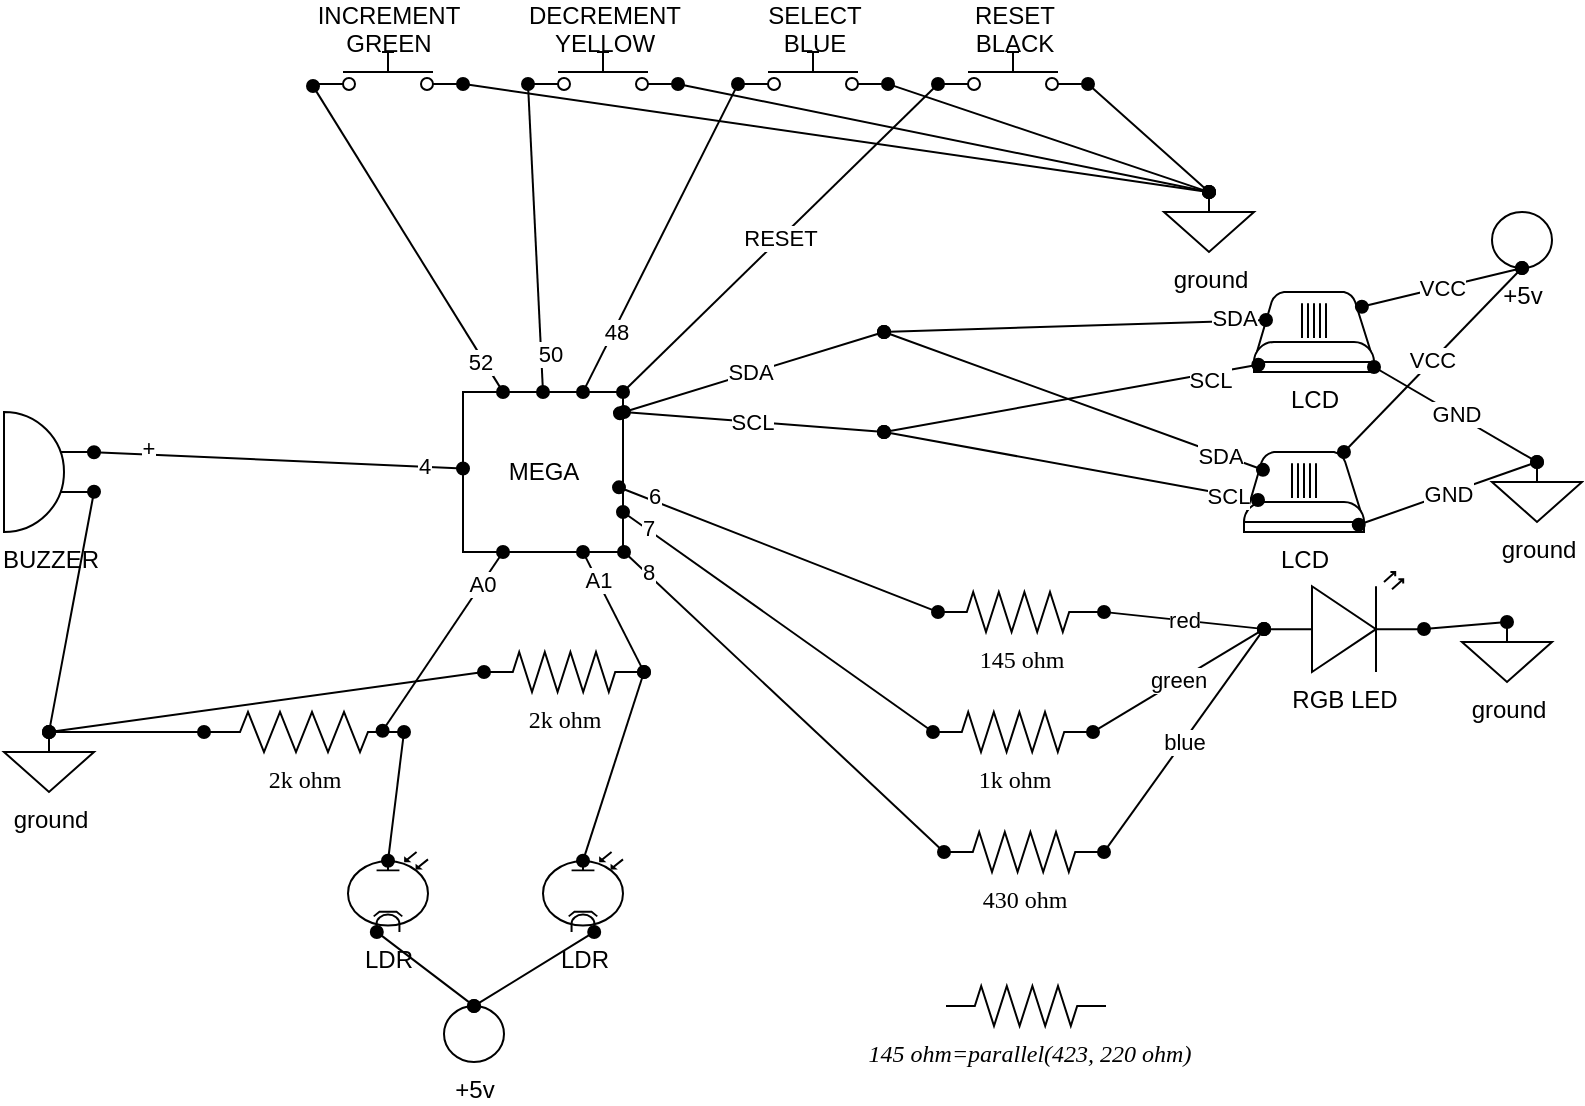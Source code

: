 <mxfile version="26.0.6">
  <diagram name="Page-1" id="7e0a89b8-554c-2b80-1dc8-d5c74ca68de4">
    <mxGraphModel dx="925" dy="535" grid="1" gridSize="10" guides="1" tooltips="1" connect="1" arrows="1" fold="1" page="1" pageScale="1" pageWidth="1100" pageHeight="850" background="none" math="0" shadow="0">
      <root>
        <mxCell id="0" />
        <mxCell id="1" parent="0" />
        <mxCell id="hghtYMn4fOt6xb_53WXP-1" value="MEGA" style="whiteSpace=wrap;html=1;aspect=fixed;" vertex="1" parent="1">
          <mxGeometry x="269.5" y="210" width="80" height="80" as="geometry" />
        </mxCell>
        <mxCell id="hghtYMn4fOt6xb_53WXP-10" value="" style="rounded=0;orthogonalLoop=1;jettySize=auto;html=1;startArrow=oval;startFill=1;endArrow=oval;endFill=1;exitX=0;exitY=0.8;exitDx=0;exitDy=0;entryX=0.25;entryY=0;entryDx=0;entryDy=0;" edge="1" parent="1" target="hghtYMn4fOt6xb_53WXP-1">
          <mxGeometry x="0.05" y="-5" relative="1" as="geometry">
            <mxPoint x="194.5" y="57" as="sourcePoint" />
            <mxPoint x="290" y="190" as="targetPoint" />
            <mxPoint as="offset" />
          </mxGeometry>
        </mxCell>
        <mxCell id="hghtYMn4fOt6xb_53WXP-89" value="52" style="edgeLabel;html=1;align=center;verticalAlign=middle;resizable=0;points=[];" vertex="1" connectable="0" parent="hghtYMn4fOt6xb_53WXP-10">
          <mxGeometry x="0.785" y="-2" relative="1" as="geometry">
            <mxPoint as="offset" />
          </mxGeometry>
        </mxCell>
        <mxCell id="hghtYMn4fOt6xb_53WXP-3" value="INCREMENT&lt;div&gt;GREEN&lt;br&gt;&lt;div&gt;&lt;br&gt;&lt;/div&gt;&lt;div&gt;&lt;br&gt;&lt;/div&gt;&lt;div&gt;&lt;br&gt;&lt;/div&gt;&lt;/div&gt;" style="html=1;shape=mxgraph.electrical.electro-mechanical.pushbutton;aspect=fixed;elSwitchState=off;" vertex="1" parent="1">
          <mxGeometry x="194.5" y="40" width="75" height="20" as="geometry" />
        </mxCell>
        <mxCell id="hghtYMn4fOt6xb_53WXP-4" value="DECREMENT&lt;div&gt;YELLOW&lt;br&gt;&lt;div&gt;&lt;br&gt;&lt;/div&gt;&lt;div&gt;&lt;br&gt;&lt;/div&gt;&lt;div&gt;&lt;br&gt;&lt;/div&gt;&lt;/div&gt;" style="html=1;shape=mxgraph.electrical.electro-mechanical.pushbutton;aspect=fixed;elSwitchState=off;" vertex="1" parent="1">
          <mxGeometry x="302" y="40" width="75" height="20" as="geometry" />
        </mxCell>
        <mxCell id="hghtYMn4fOt6xb_53WXP-5" value="SELECT&lt;div&gt;BLUE&lt;/div&gt;&lt;div&gt;&lt;br&gt;&lt;/div&gt;&lt;div&gt;&lt;br&gt;&lt;/div&gt;&lt;div&gt;&lt;br&gt;&lt;/div&gt;" style="html=1;shape=mxgraph.electrical.electro-mechanical.pushbutton;aspect=fixed;elSwitchState=off;" vertex="1" parent="1">
          <mxGeometry x="407" y="40" width="75" height="20" as="geometry" />
        </mxCell>
        <mxCell id="hghtYMn4fOt6xb_53WXP-6" value="RESET&lt;div&gt;BLACK&lt;/div&gt;&lt;div&gt;&lt;br&gt;&lt;/div&gt;&lt;div&gt;&lt;br&gt;&lt;/div&gt;&lt;div&gt;&lt;br&gt;&lt;/div&gt;" style="html=1;shape=mxgraph.electrical.electro-mechanical.pushbutton;aspect=fixed;elSwitchState=off;" vertex="1" parent="1">
          <mxGeometry x="507" y="40" width="75" height="20" as="geometry" />
        </mxCell>
        <mxCell id="hghtYMn4fOt6xb_53WXP-7" value="LCD" style="verticalLabelPosition=bottom;html=1;verticalAlign=top;align=center;shape=mxgraph.floorplan.crt_tv;" vertex="1" parent="1">
          <mxGeometry x="660" y="240" width="60" height="40" as="geometry" />
        </mxCell>
        <mxCell id="hghtYMn4fOt6xb_53WXP-8" value="LCD" style="verticalLabelPosition=bottom;html=1;verticalAlign=top;align=center;shape=mxgraph.floorplan.crt_tv;" vertex="1" parent="1">
          <mxGeometry x="665" y="160" width="60" height="40" as="geometry" />
        </mxCell>
        <mxCell id="hghtYMn4fOt6xb_53WXP-9" style="rounded=0;orthogonalLoop=1;jettySize=auto;html=1;exitX=1;exitY=0.8;exitDx=0;exitDy=0;entryX=0.5;entryY=0;entryDx=0;entryDy=0;entryPerimeter=0;startArrow=oval;startFill=1;endArrow=oval;endFill=1;" edge="1" parent="1" source="hghtYMn4fOt6xb_53WXP-3" target="hghtYMn4fOt6xb_53WXP-12">
          <mxGeometry relative="1" as="geometry" />
        </mxCell>
        <mxCell id="hghtYMn4fOt6xb_53WXP-12" value="ground" style="pointerEvents=1;verticalLabelPosition=bottom;shadow=0;dashed=0;align=center;html=1;verticalAlign=top;shape=mxgraph.electrical.signal_sources.signal_ground;" vertex="1" parent="1">
          <mxGeometry x="620" y="110" width="45" height="30" as="geometry" />
        </mxCell>
        <mxCell id="hghtYMn4fOt6xb_53WXP-13" style="rounded=0;orthogonalLoop=1;jettySize=auto;html=1;exitX=1;exitY=0.8;exitDx=0;exitDy=0;entryX=0.5;entryY=0;entryDx=0;entryDy=0;entryPerimeter=0;startArrow=oval;startFill=1;endArrow=oval;endFill=1;" edge="1" parent="1" source="hghtYMn4fOt6xb_53WXP-4" target="hghtYMn4fOt6xb_53WXP-12">
          <mxGeometry relative="1" as="geometry" />
        </mxCell>
        <mxCell id="hghtYMn4fOt6xb_53WXP-14" style="rounded=0;orthogonalLoop=1;jettySize=auto;html=1;entryX=0.5;entryY=0;entryDx=0;entryDy=0;entryPerimeter=0;exitX=1;exitY=0.8;exitDx=0;exitDy=0;startArrow=oval;startFill=1;endArrow=oval;endFill=1;" edge="1" parent="1" source="hghtYMn4fOt6xb_53WXP-5" target="hghtYMn4fOt6xb_53WXP-12">
          <mxGeometry relative="1" as="geometry">
            <mxPoint x="430" y="70" as="sourcePoint" />
          </mxGeometry>
        </mxCell>
        <mxCell id="hghtYMn4fOt6xb_53WXP-15" style="rounded=0;orthogonalLoop=1;jettySize=auto;html=1;entryX=0.5;entryY=0;entryDx=0;entryDy=0;entryPerimeter=0;exitX=1;exitY=0.8;exitDx=0;exitDy=0;endArrow=oval;endFill=1;startArrow=oval;startFill=1;" edge="1" parent="1" source="hghtYMn4fOt6xb_53WXP-6" target="hghtYMn4fOt6xb_53WXP-12">
          <mxGeometry relative="1" as="geometry">
            <mxPoint x="523" y="60" as="sourcePoint" />
          </mxGeometry>
        </mxCell>
        <mxCell id="hghtYMn4fOt6xb_53WXP-16" value="" style="rounded=0;orthogonalLoop=1;jettySize=auto;html=1;startArrow=oval;startFill=1;endArrow=oval;endFill=1;exitX=0;exitY=0.8;exitDx=0;exitDy=0;entryX=0.5;entryY=0;entryDx=0;entryDy=0;" edge="1" parent="1" source="hghtYMn4fOt6xb_53WXP-4" target="hghtYMn4fOt6xb_53WXP-1">
          <mxGeometry relative="1" as="geometry">
            <mxPoint x="205" y="66" as="sourcePoint" />
            <mxPoint x="140" y="200" as="targetPoint" />
          </mxGeometry>
        </mxCell>
        <mxCell id="hghtYMn4fOt6xb_53WXP-90" value="50" style="edgeLabel;html=1;align=center;verticalAlign=middle;resizable=0;points=[];" vertex="1" connectable="0" parent="hghtYMn4fOt6xb_53WXP-16">
          <mxGeometry x="0.751" y="4" relative="1" as="geometry">
            <mxPoint as="offset" />
          </mxGeometry>
        </mxCell>
        <mxCell id="hghtYMn4fOt6xb_53WXP-17" value="" style="rounded=0;orthogonalLoop=1;jettySize=auto;html=1;startArrow=oval;startFill=1;endArrow=oval;endFill=1;exitX=0;exitY=0.8;exitDx=0;exitDy=0;entryX=0.75;entryY=0;entryDx=0;entryDy=0;" edge="1" parent="1" source="hghtYMn4fOt6xb_53WXP-5" target="hghtYMn4fOt6xb_53WXP-1">
          <mxGeometry relative="1" as="geometry">
            <mxPoint x="312" y="66" as="sourcePoint" />
            <mxPoint x="160" y="210" as="targetPoint" />
            <Array as="points" />
          </mxGeometry>
        </mxCell>
        <mxCell id="hghtYMn4fOt6xb_53WXP-91" value="48" style="edgeLabel;html=1;align=center;verticalAlign=middle;resizable=0;points=[];" vertex="1" connectable="0" parent="hghtYMn4fOt6xb_53WXP-17">
          <mxGeometry x="0.6" y="1" relative="1" as="geometry">
            <mxPoint as="offset" />
          </mxGeometry>
        </mxCell>
        <mxCell id="hghtYMn4fOt6xb_53WXP-18" value="RESET" style="rounded=0;orthogonalLoop=1;jettySize=auto;html=1;startArrow=oval;startFill=1;endArrow=oval;endFill=1;exitX=0;exitY=0.8;exitDx=0;exitDy=0;entryX=1;entryY=0;entryDx=0;entryDy=0;" edge="1" parent="1" source="hghtYMn4fOt6xb_53WXP-6" target="hghtYMn4fOt6xb_53WXP-1">
          <mxGeometry relative="1" as="geometry">
            <mxPoint x="417" y="66" as="sourcePoint" />
            <mxPoint x="160" y="220" as="targetPoint" />
          </mxGeometry>
        </mxCell>
        <mxCell id="hghtYMn4fOt6xb_53WXP-25" value="BUZZER" style="pointerEvents=1;verticalLabelPosition=bottom;shadow=0;dashed=0;align=center;html=1;verticalAlign=top;shape=mxgraph.electrical.electro-mechanical.buzzer;" vertex="1" parent="1">
          <mxGeometry x="40" y="220" width="45" height="60" as="geometry" />
        </mxCell>
        <mxCell id="hghtYMn4fOt6xb_53WXP-26" value="ground" style="pointerEvents=1;verticalLabelPosition=bottom;shadow=0;dashed=0;align=center;html=1;verticalAlign=top;shape=mxgraph.electrical.signal_sources.signal_ground;" vertex="1" parent="1">
          <mxGeometry x="40" y="380" width="45" height="30" as="geometry" />
        </mxCell>
        <mxCell id="hghtYMn4fOt6xb_53WXP-27" value="" style="rounded=0;orthogonalLoop=1;jettySize=auto;html=1;entryX=0.5;entryY=0;entryDx=0;entryDy=0;startArrow=oval;startFill=1;endArrow=oval;endFill=1;exitX=1;exitY=0.665;exitDx=0;exitDy=0;exitPerimeter=0;entryPerimeter=0;" edge="1" parent="1" source="hghtYMn4fOt6xb_53WXP-25" target="hghtYMn4fOt6xb_53WXP-26">
          <mxGeometry x="-0.007" relative="1" as="geometry">
            <mxPoint x="204.5" y="67" as="sourcePoint" />
            <mxPoint x="200" y="211" as="targetPoint" />
            <mxPoint as="offset" />
          </mxGeometry>
        </mxCell>
        <mxCell id="hghtYMn4fOt6xb_53WXP-28" value="" style="rounded=0;orthogonalLoop=1;jettySize=auto;html=1;startArrow=oval;startFill=1;endArrow=oval;endFill=1;exitX=1;exitY=0.335;exitDx=0;exitDy=0;exitPerimeter=0;" edge="1" parent="1">
          <mxGeometry x="-0.007" relative="1" as="geometry">
            <mxPoint x="85" y="240.1" as="sourcePoint" />
            <mxPoint x="269.5" y="248.236" as="targetPoint" />
            <mxPoint as="offset" />
          </mxGeometry>
        </mxCell>
        <mxCell id="hghtYMn4fOt6xb_53WXP-87" value="+" style="edgeLabel;html=1;align=center;verticalAlign=middle;resizable=0;points=[];" vertex="1" connectable="0" parent="hghtYMn4fOt6xb_53WXP-28">
          <mxGeometry x="-0.715" y="4" relative="1" as="geometry">
            <mxPoint as="offset" />
          </mxGeometry>
        </mxCell>
        <mxCell id="hghtYMn4fOt6xb_53WXP-88" value="4" style="edgeLabel;html=1;align=center;verticalAlign=middle;resizable=0;points=[];" vertex="1" connectable="0" parent="hghtYMn4fOt6xb_53WXP-28">
          <mxGeometry x="0.779" y="1" relative="1" as="geometry">
            <mxPoint as="offset" />
          </mxGeometry>
        </mxCell>
        <mxCell id="hghtYMn4fOt6xb_53WXP-29" value="LDR" style="verticalLabelPosition=bottom;shadow=0;dashed=0;align=center;html=1;verticalAlign=top;shape=mxgraph.electrical.thermionic_devices.photocell;" vertex="1" parent="1">
          <mxGeometry x="212" y="440" width="40" height="40" as="geometry" />
        </mxCell>
        <mxCell id="hghtYMn4fOt6xb_53WXP-30" value="LDR" style="verticalLabelPosition=bottom;shadow=0;dashed=0;align=center;html=1;verticalAlign=top;shape=mxgraph.electrical.thermionic_devices.photocell;" vertex="1" parent="1">
          <mxGeometry x="309.5" y="440" width="40" height="40" as="geometry" />
        </mxCell>
        <mxCell id="hghtYMn4fOt6xb_53WXP-31" value="+5v" style="verticalLabelPosition=bottom;shadow=0;dashed=0;align=center;html=1;verticalAlign=top;strokeWidth=1;shape=ellipse;perimeter=ellipsePerimeter;" vertex="1" parent="1">
          <mxGeometry x="260" y="517" width="30" height="28" as="geometry" />
        </mxCell>
        <mxCell id="hghtYMn4fOt6xb_53WXP-35" value="" style="rounded=0;orthogonalLoop=1;jettySize=auto;html=1;entryX=0.5;entryY=0;entryDx=0;entryDy=0;startArrow=oval;startFill=1;endArrow=oval;endFill=1;exitX=0.64;exitY=1;exitDx=0;exitDy=0;exitPerimeter=0;" edge="1" parent="1" source="hghtYMn4fOt6xb_53WXP-30" target="hghtYMn4fOt6xb_53WXP-31">
          <mxGeometry x="-0.007" relative="1" as="geometry">
            <mxPoint x="124.5" y="352" as="sourcePoint" />
            <mxPoint x="122.5" y="392" as="targetPoint" />
            <mxPoint as="offset" />
          </mxGeometry>
        </mxCell>
        <mxCell id="hghtYMn4fOt6xb_53WXP-37" value="" style="rounded=0;orthogonalLoop=1;jettySize=auto;html=1;entryX=0.5;entryY=0;entryDx=0;entryDy=0;startArrow=oval;startFill=1;endArrow=oval;endFill=1;exitX=0.36;exitY=1;exitDx=0;exitDy=0;exitPerimeter=0;" edge="1" parent="1" source="hghtYMn4fOt6xb_53WXP-29" target="hghtYMn4fOt6xb_53WXP-31">
          <mxGeometry x="-0.007" relative="1" as="geometry">
            <mxPoint x="319.5" y="442" as="sourcePoint" />
            <mxPoint x="344.5" y="492" as="targetPoint" />
            <mxPoint as="offset" />
          </mxGeometry>
        </mxCell>
        <mxCell id="hghtYMn4fOt6xb_53WXP-38" value="2k ohm" style="verticalLabelPosition=bottom;shadow=0;dashed=0;align=center;html=1;verticalAlign=top;strokeWidth=1;shape=mxgraph.electrical.resistors.resistor_2;rounded=1;comic=0;labelBackgroundColor=none;fontFamily=Verdana;fontSize=12;" vertex="1" parent="1">
          <mxGeometry x="280" y="340" width="80" height="20" as="geometry" />
        </mxCell>
        <mxCell id="hghtYMn4fOt6xb_53WXP-40" value="" style="rounded=0;orthogonalLoop=1;jettySize=auto;html=1;entryX=0;entryY=0.5;entryDx=0;entryDy=0;startArrow=oval;startFill=1;endArrow=oval;endFill=1;exitX=0.5;exitY=0;exitDx=0;exitDy=0;exitPerimeter=0;entryPerimeter=0;" edge="1" parent="1" source="hghtYMn4fOt6xb_53WXP-26" target="hghtYMn4fOt6xb_53WXP-38">
          <mxGeometry x="-0.007" relative="1" as="geometry">
            <mxPoint x="320" y="442" as="sourcePoint" />
            <mxPoint x="345" y="492" as="targetPoint" />
            <mxPoint as="offset" />
          </mxGeometry>
        </mxCell>
        <mxCell id="hghtYMn4fOt6xb_53WXP-41" value="red" style="rounded=0;orthogonalLoop=1;jettySize=auto;html=1;entryX=0;entryY=0.57;entryDx=0;entryDy=0;startArrow=oval;startFill=1;endArrow=oval;endFill=1;entryPerimeter=0;" edge="1" parent="1" target="hghtYMn4fOt6xb_53WXP-56">
          <mxGeometry x="-0.007" relative="1" as="geometry">
            <mxPoint x="590" y="320" as="sourcePoint" />
            <mxPoint x="682.5" y="450" as="targetPoint" />
            <mxPoint as="offset" />
          </mxGeometry>
        </mxCell>
        <mxCell id="hghtYMn4fOt6xb_53WXP-43" value="" style="rounded=0;orthogonalLoop=1;jettySize=auto;html=1;entryX=0;entryY=0.5;entryDx=0;entryDy=0;startArrow=oval;startFill=1;endArrow=oval;endFill=1;entryPerimeter=0;exitX=0.975;exitY=0.596;exitDx=0;exitDy=0;exitPerimeter=0;" edge="1" parent="1" source="hghtYMn4fOt6xb_53WXP-1" target="hghtYMn4fOt6xb_53WXP-59">
          <mxGeometry x="-0.007" relative="1" as="geometry">
            <mxPoint x="436" y="285" as="sourcePoint" />
            <mxPoint x="461" y="335" as="targetPoint" />
            <mxPoint as="offset" />
          </mxGeometry>
        </mxCell>
        <mxCell id="hghtYMn4fOt6xb_53WXP-92" value="6" style="edgeLabel;html=1;align=center;verticalAlign=middle;resizable=0;points=[];" vertex="1" connectable="0" parent="hghtYMn4fOt6xb_53WXP-43">
          <mxGeometry x="-0.798" y="2" relative="1" as="geometry">
            <mxPoint as="offset" />
          </mxGeometry>
        </mxCell>
        <mxCell id="hghtYMn4fOt6xb_53WXP-44" value="" style="rounded=0;orthogonalLoop=1;jettySize=auto;html=1;startArrow=oval;startFill=1;endArrow=oval;endFill=1;entryX=0.893;entryY=0.467;entryDx=0;entryDy=0;entryPerimeter=0;exitX=0.25;exitY=1;exitDx=0;exitDy=0;" edge="1" parent="1" source="hghtYMn4fOt6xb_53WXP-1" target="hghtYMn4fOt6xb_53WXP-49">
          <mxGeometry x="-0.001" relative="1" as="geometry">
            <mxPoint x="270" y="280" as="sourcePoint" />
            <mxPoint x="230" y="330" as="targetPoint" />
            <mxPoint as="offset" />
          </mxGeometry>
        </mxCell>
        <mxCell id="hghtYMn4fOt6xb_53WXP-95" value="A0" style="edgeLabel;html=1;align=center;verticalAlign=middle;resizable=0;points=[];" vertex="1" connectable="0" parent="hghtYMn4fOt6xb_53WXP-44">
          <mxGeometry x="-0.649" relative="1" as="geometry">
            <mxPoint as="offset" />
          </mxGeometry>
        </mxCell>
        <mxCell id="hghtYMn4fOt6xb_53WXP-45" value="" style="rounded=0;orthogonalLoop=1;jettySize=auto;html=1;entryX=1;entryY=0.5;entryDx=0;entryDy=0;startArrow=oval;startFill=1;endArrow=oval;endFill=1;exitX=0.75;exitY=1;exitDx=0;exitDy=0;entryPerimeter=0;" edge="1" parent="1" source="hghtYMn4fOt6xb_53WXP-1" target="hghtYMn4fOt6xb_53WXP-38">
          <mxGeometry x="-0.002" relative="1" as="geometry">
            <mxPoint x="130" y="456" as="sourcePoint" />
            <mxPoint x="155" y="506" as="targetPoint" />
            <Array as="points" />
            <mxPoint as="offset" />
          </mxGeometry>
        </mxCell>
        <mxCell id="hghtYMn4fOt6xb_53WXP-96" value="A1" style="edgeLabel;html=1;align=center;verticalAlign=middle;resizable=0;points=[];" vertex="1" connectable="0" parent="hghtYMn4fOt6xb_53WXP-45">
          <mxGeometry x="-0.518" y="1" relative="1" as="geometry">
            <mxPoint x="-1" as="offset" />
          </mxGeometry>
        </mxCell>
        <mxCell id="hghtYMn4fOt6xb_53WXP-46" value="" style="rounded=0;orthogonalLoop=1;jettySize=auto;html=1;entryX=0.5;entryY=0.11;entryDx=0;entryDy=0;startArrow=oval;startFill=1;endArrow=oval;endFill=1;exitX=1;exitY=0.5;exitDx=0;exitDy=0;exitPerimeter=0;entryPerimeter=0;" edge="1" parent="1" source="hghtYMn4fOt6xb_53WXP-38" target="hghtYMn4fOt6xb_53WXP-30">
          <mxGeometry x="-0.007" relative="1" as="geometry">
            <mxPoint x="140" y="466" as="sourcePoint" />
            <mxPoint x="165" y="516" as="targetPoint" />
            <mxPoint as="offset" />
          </mxGeometry>
        </mxCell>
        <mxCell id="hghtYMn4fOt6xb_53WXP-47" value="" style="rounded=0;orthogonalLoop=1;jettySize=auto;html=1;entryX=0.5;entryY=0.11;entryDx=0;entryDy=0;startArrow=oval;startFill=1;endArrow=oval;endFill=1;entryPerimeter=0;exitX=1;exitY=0.5;exitDx=0;exitDy=0;exitPerimeter=0;" edge="1" parent="1" source="hghtYMn4fOt6xb_53WXP-49" target="hghtYMn4fOt6xb_53WXP-29">
          <mxGeometry x="-0.007" relative="1" as="geometry">
            <mxPoint x="160" y="470" as="sourcePoint" />
            <mxPoint x="185" y="520" as="targetPoint" />
            <mxPoint as="offset" />
          </mxGeometry>
        </mxCell>
        <mxCell id="hghtYMn4fOt6xb_53WXP-48" value="" style="rounded=0;orthogonalLoop=1;jettySize=auto;html=1;startArrow=oval;startFill=1;endArrow=oval;endFill=1;exitX=0.5;exitY=0;exitDx=0;exitDy=0;exitPerimeter=0;entryX=0;entryY=0.5;entryDx=0;entryDy=0;entryPerimeter=0;" edge="1" parent="1" source="hghtYMn4fOt6xb_53WXP-26" target="hghtYMn4fOt6xb_53WXP-49">
          <mxGeometry x="-0.007" relative="1" as="geometry">
            <mxPoint x="150" y="476" as="sourcePoint" />
            <mxPoint x="175" y="526" as="targetPoint" />
            <mxPoint as="offset" />
          </mxGeometry>
        </mxCell>
        <mxCell id="hghtYMn4fOt6xb_53WXP-49" value="2k ohm" style="verticalLabelPosition=bottom;shadow=0;dashed=0;align=center;html=1;verticalAlign=top;strokeWidth=1;shape=mxgraph.electrical.resistors.resistor_2;rounded=1;comic=0;labelBackgroundColor=none;fontFamily=Verdana;fontSize=12;" vertex="1" parent="1">
          <mxGeometry x="140" y="370" width="100" height="20" as="geometry" />
        </mxCell>
        <mxCell id="hghtYMn4fOt6xb_53WXP-56" value="RGB LED" style="verticalLabelPosition=bottom;shadow=0;dashed=0;align=center;html=1;verticalAlign=top;shape=mxgraph.electrical.opto_electronics.led_2;pointerEvents=1;" vertex="1" parent="1">
          <mxGeometry x="670" y="300" width="80" height="50" as="geometry" />
        </mxCell>
        <mxCell id="hghtYMn4fOt6xb_53WXP-57" value="ground" style="pointerEvents=1;verticalLabelPosition=bottom;shadow=0;dashed=0;align=center;html=1;verticalAlign=top;shape=mxgraph.electrical.signal_sources.signal_ground;" vertex="1" parent="1">
          <mxGeometry x="769" y="325" width="45" height="30" as="geometry" />
        </mxCell>
        <mxCell id="hghtYMn4fOt6xb_53WXP-58" value="" style="rounded=0;orthogonalLoop=1;jettySize=auto;html=1;entryX=0.5;entryY=0;entryDx=0;entryDy=0;startArrow=oval;startFill=1;endArrow=oval;endFill=1;exitX=1;exitY=0.57;exitDx=0;exitDy=0;exitPerimeter=0;entryPerimeter=0;" edge="1" parent="1" source="hghtYMn4fOt6xb_53WXP-56" target="hghtYMn4fOt6xb_53WXP-57">
          <mxGeometry x="-0.007" relative="1" as="geometry">
            <mxPoint x="319" y="381" as="sourcePoint" />
            <mxPoint x="344" y="431" as="targetPoint" />
            <mxPoint as="offset" />
          </mxGeometry>
        </mxCell>
        <mxCell id="hghtYMn4fOt6xb_53WXP-59" value="&amp;nbsp;145 ohm" style="verticalLabelPosition=bottom;shadow=0;dashed=0;align=center;html=1;verticalAlign=top;strokeWidth=1;shape=mxgraph.electrical.resistors.resistor_2;rounded=1;comic=0;labelBackgroundColor=none;fontFamily=Verdana;fontSize=12;" vertex="1" parent="1">
          <mxGeometry x="507" y="310" width="80" height="20" as="geometry" />
        </mxCell>
        <mxCell id="hghtYMn4fOt6xb_53WXP-60" value="1k ohm" style="verticalLabelPosition=bottom;shadow=0;dashed=0;align=center;html=1;verticalAlign=top;strokeWidth=1;shape=mxgraph.electrical.resistors.resistor_2;rounded=1;comic=0;labelBackgroundColor=none;fontFamily=Verdana;fontSize=12;" vertex="1" parent="1">
          <mxGeometry x="504.5" y="370" width="80" height="20" as="geometry" />
        </mxCell>
        <mxCell id="hghtYMn4fOt6xb_53WXP-61" value="430 ohm" style="verticalLabelPosition=bottom;shadow=0;dashed=0;align=center;html=1;verticalAlign=top;strokeWidth=1;shape=mxgraph.electrical.resistors.resistor_2;rounded=1;comic=0;labelBackgroundColor=none;fontFamily=Verdana;fontSize=12;" vertex="1" parent="1">
          <mxGeometry x="510" y="430" width="80" height="20" as="geometry" />
        </mxCell>
        <mxCell id="hghtYMn4fOt6xb_53WXP-62" value="" style="rounded=0;orthogonalLoop=1;jettySize=auto;html=1;entryX=0;entryY=0.5;entryDx=0;entryDy=0;startArrow=oval;startFill=1;endArrow=oval;endFill=1;entryPerimeter=0;exitX=1;exitY=0.75;exitDx=0;exitDy=0;" edge="1" parent="1" source="hghtYMn4fOt6xb_53WXP-1" target="hghtYMn4fOt6xb_53WXP-60">
          <mxGeometry x="-0.007" relative="1" as="geometry">
            <mxPoint x="350" y="250" as="sourcePoint" />
            <mxPoint x="517" y="330" as="targetPoint" />
            <mxPoint as="offset" />
          </mxGeometry>
        </mxCell>
        <mxCell id="hghtYMn4fOt6xb_53WXP-93" value="7" style="edgeLabel;html=1;align=center;verticalAlign=middle;resizable=0;points=[];" vertex="1" connectable="0" parent="hghtYMn4fOt6xb_53WXP-62">
          <mxGeometry x="-0.842" relative="1" as="geometry">
            <mxPoint y="-1" as="offset" />
          </mxGeometry>
        </mxCell>
        <mxCell id="hghtYMn4fOt6xb_53WXP-63" value="" style="rounded=0;orthogonalLoop=1;jettySize=auto;html=1;entryX=0;entryY=0.5;entryDx=0;entryDy=0;startArrow=oval;startFill=1;endArrow=oval;endFill=1;entryPerimeter=0;" edge="1" parent="1" target="hghtYMn4fOt6xb_53WXP-61">
          <mxGeometry x="-0.007" relative="1" as="geometry">
            <mxPoint x="350" y="290" as="sourcePoint" />
            <mxPoint x="515" y="390" as="targetPoint" />
            <mxPoint as="offset" />
          </mxGeometry>
        </mxCell>
        <mxCell id="hghtYMn4fOt6xb_53WXP-94" value="8" style="edgeLabel;html=1;align=center;verticalAlign=middle;resizable=0;points=[];" vertex="1" connectable="0" parent="hghtYMn4fOt6xb_53WXP-63">
          <mxGeometry x="-0.853" relative="1" as="geometry">
            <mxPoint y="-1" as="offset" />
          </mxGeometry>
        </mxCell>
        <mxCell id="hghtYMn4fOt6xb_53WXP-64" value="green" style="rounded=0;orthogonalLoop=1;jettySize=auto;html=1;entryX=0;entryY=0.57;entryDx=0;entryDy=0;startArrow=oval;startFill=1;endArrow=oval;endFill=1;exitX=1;exitY=0.5;exitDx=0;exitDy=0;exitPerimeter=0;entryPerimeter=0;" edge="1" parent="1" source="hghtYMn4fOt6xb_53WXP-60" target="hghtYMn4fOt6xb_53WXP-56">
          <mxGeometry x="-0.007" relative="1" as="geometry">
            <mxPoint x="667.5" y="410" as="sourcePoint" />
            <mxPoint x="692.5" y="460" as="targetPoint" />
            <mxPoint as="offset" />
          </mxGeometry>
        </mxCell>
        <mxCell id="hghtYMn4fOt6xb_53WXP-65" value="blue" style="rounded=0;orthogonalLoop=1;jettySize=auto;html=1;entryX=0;entryY=0.57;entryDx=0;entryDy=0;startArrow=oval;startFill=1;endArrow=oval;endFill=1;exitX=1;exitY=0.5;exitDx=0;exitDy=0;exitPerimeter=0;entryPerimeter=0;" edge="1" parent="1" source="hghtYMn4fOt6xb_53WXP-61" target="hghtYMn4fOt6xb_53WXP-56">
          <mxGeometry x="-0.007" relative="1" as="geometry">
            <mxPoint x="677.5" y="420" as="sourcePoint" />
            <mxPoint x="702.5" y="470" as="targetPoint" />
            <mxPoint as="offset" />
          </mxGeometry>
        </mxCell>
        <mxCell id="hghtYMn4fOt6xb_53WXP-73" value="SDA" style="rounded=0;orthogonalLoop=1;jettySize=auto;html=1;startArrow=oval;startFill=1;endArrow=oval;endFill=1;exitX=0.981;exitY=0.133;exitDx=0;exitDy=0;exitPerimeter=0;" edge="1" parent="1" source="hghtYMn4fOt6xb_53WXP-1">
          <mxGeometry x="-0.007" relative="1" as="geometry">
            <mxPoint x="358" y="268" as="sourcePoint" />
            <mxPoint x="480" y="180" as="targetPoint" />
            <mxPoint as="offset" />
          </mxGeometry>
        </mxCell>
        <mxCell id="hghtYMn4fOt6xb_53WXP-74" value="SCL" style="rounded=0;orthogonalLoop=1;jettySize=auto;html=1;startArrow=oval;startFill=1;endArrow=oval;endFill=1;" edge="1" parent="1">
          <mxGeometry x="-0.007" relative="1" as="geometry">
            <mxPoint x="350" y="220" as="sourcePoint" />
            <mxPoint x="480" y="230" as="targetPoint" />
            <mxPoint as="offset" />
          </mxGeometry>
        </mxCell>
        <mxCell id="hghtYMn4fOt6xb_53WXP-75" value="ground" style="pointerEvents=1;verticalLabelPosition=bottom;shadow=0;dashed=0;align=center;html=1;verticalAlign=top;shape=mxgraph.electrical.signal_sources.signal_ground;" vertex="1" parent="1">
          <mxGeometry x="784" y="245" width="45" height="30" as="geometry" />
        </mxCell>
        <mxCell id="hghtYMn4fOt6xb_53WXP-76" value="+5v" style="verticalLabelPosition=bottom;shadow=0;dashed=0;align=center;html=1;verticalAlign=top;strokeWidth=1;shape=ellipse;perimeter=ellipsePerimeter;" vertex="1" parent="1">
          <mxGeometry x="784" y="120" width="30" height="28" as="geometry" />
        </mxCell>
        <mxCell id="hghtYMn4fOt6xb_53WXP-77" value="GND" style="rounded=0;orthogonalLoop=1;jettySize=auto;html=1;startArrow=oval;startFill=1;endArrow=oval;endFill=1;entryX=0.5;entryY=0;entryDx=0;entryDy=0;entryPerimeter=0;exitX=0.956;exitY=0.909;exitDx=0;exitDy=0;exitPerimeter=0;" edge="1" parent="1" source="hghtYMn4fOt6xb_53WXP-7" target="hghtYMn4fOt6xb_53WXP-75">
          <mxGeometry x="-0.007" relative="1" as="geometry">
            <mxPoint x="730" y="270" as="sourcePoint" />
            <mxPoint x="490" y="240" as="targetPoint" />
            <mxPoint as="offset" />
          </mxGeometry>
        </mxCell>
        <mxCell id="hghtYMn4fOt6xb_53WXP-78" value="GND" style="rounded=0;orthogonalLoop=1;jettySize=auto;html=1;startArrow=oval;startFill=1;endArrow=oval;endFill=1;entryX=0.5;entryY=0;entryDx=0;entryDy=0;entryPerimeter=0;" edge="1" parent="1" source="hghtYMn4fOt6xb_53WXP-8" target="hghtYMn4fOt6xb_53WXP-75">
          <mxGeometry x="-0.007" relative="1" as="geometry">
            <mxPoint x="722" y="270" as="sourcePoint" />
            <mxPoint x="760" y="240" as="targetPoint" />
            <mxPoint as="offset" />
          </mxGeometry>
        </mxCell>
        <mxCell id="hghtYMn4fOt6xb_53WXP-79" value="VCC" style="rounded=0;orthogonalLoop=1;jettySize=auto;html=1;startArrow=oval;startFill=1;endArrow=oval;endFill=1;entryX=0.5;entryY=1;entryDx=0;entryDy=0;exitX=0.833;exitY=0;exitDx=0;exitDy=0;exitPerimeter=0;" edge="1" parent="1" source="hghtYMn4fOt6xb_53WXP-7" target="hghtYMn4fOt6xb_53WXP-76">
          <mxGeometry x="-0.007" relative="1" as="geometry">
            <mxPoint x="710" y="260" as="sourcePoint" />
            <mxPoint x="773" y="245" as="targetPoint" />
            <mxPoint as="offset" />
          </mxGeometry>
        </mxCell>
        <mxCell id="hghtYMn4fOt6xb_53WXP-80" value="VCC" style="rounded=0;orthogonalLoop=1;jettySize=auto;html=1;startArrow=oval;startFill=1;endArrow=oval;endFill=1;entryX=0.5;entryY=1;entryDx=0;entryDy=0;exitX=0.899;exitY=0.184;exitDx=0;exitDy=0;exitPerimeter=0;" edge="1" parent="1" source="hghtYMn4fOt6xb_53WXP-8" target="hghtYMn4fOt6xb_53WXP-76">
          <mxGeometry x="-0.007" relative="1" as="geometry">
            <mxPoint x="720" y="270" as="sourcePoint" />
            <mxPoint x="775" y="178" as="targetPoint" />
            <mxPoint as="offset" />
          </mxGeometry>
        </mxCell>
        <mxCell id="hghtYMn4fOt6xb_53WXP-81" value="" style="rounded=0;orthogonalLoop=1;jettySize=auto;html=1;startArrow=oval;startFill=1;endArrow=oval;endFill=1;" edge="1" parent="1">
          <mxGeometry x="-0.007" relative="1" as="geometry">
            <mxPoint x="480" y="180" as="sourcePoint" />
            <mxPoint x="671" y="174" as="targetPoint" />
            <mxPoint as="offset" />
          </mxGeometry>
        </mxCell>
        <mxCell id="hghtYMn4fOt6xb_53WXP-97" value="SDA" style="edgeLabel;html=1;align=center;verticalAlign=middle;resizable=0;points=[];" vertex="1" connectable="0" parent="hghtYMn4fOt6xb_53WXP-81">
          <mxGeometry x="0.833" y="2" relative="1" as="geometry">
            <mxPoint as="offset" />
          </mxGeometry>
        </mxCell>
        <mxCell id="hghtYMn4fOt6xb_53WXP-82" value="" style="rounded=0;orthogonalLoop=1;jettySize=auto;html=1;startArrow=oval;startFill=1;endArrow=oval;endFill=1;entryX=0.158;entryY=0.223;entryDx=0;entryDy=0;entryPerimeter=0;" edge="1" parent="1" target="hghtYMn4fOt6xb_53WXP-7">
          <mxGeometry x="-0.007" relative="1" as="geometry">
            <mxPoint x="480" y="180" as="sourcePoint" />
            <mxPoint x="673" y="201" as="targetPoint" />
            <mxPoint as="offset" />
          </mxGeometry>
        </mxCell>
        <mxCell id="hghtYMn4fOt6xb_53WXP-101" value="SDA" style="edgeLabel;html=1;align=center;verticalAlign=middle;resizable=0;points=[];" vertex="1" connectable="0" parent="hghtYMn4fOt6xb_53WXP-82">
          <mxGeometry x="0.775" y="-1" relative="1" as="geometry">
            <mxPoint as="offset" />
          </mxGeometry>
        </mxCell>
        <mxCell id="hghtYMn4fOt6xb_53WXP-84" value="" style="rounded=0;orthogonalLoop=1;jettySize=auto;html=1;startArrow=oval;startFill=1;endArrow=oval;endFill=1;" edge="1" parent="1">
          <mxGeometry x="-0.007" relative="1" as="geometry">
            <mxPoint x="480" y="230" as="sourcePoint" />
            <mxPoint x="667" y="264" as="targetPoint" />
            <mxPoint as="offset" />
          </mxGeometry>
        </mxCell>
        <mxCell id="hghtYMn4fOt6xb_53WXP-99" value="SCL" style="edgeLabel;html=1;align=center;verticalAlign=middle;resizable=0;points=[];" vertex="1" connectable="0" parent="hghtYMn4fOt6xb_53WXP-84">
          <mxGeometry x="0.835" y="-1" relative="1" as="geometry">
            <mxPoint as="offset" />
          </mxGeometry>
        </mxCell>
        <mxCell id="hghtYMn4fOt6xb_53WXP-86" value="&lt;i&gt;&amp;nbsp;145 ohm=parallel(423, 220 ohm)&lt;/i&gt;" style="verticalLabelPosition=bottom;shadow=0;dashed=0;align=center;html=1;verticalAlign=top;strokeWidth=1;shape=mxgraph.electrical.resistors.resistor_2;rounded=1;comic=0;labelBackgroundColor=none;fontFamily=Verdana;fontSize=12;" vertex="1" parent="1">
          <mxGeometry x="511" y="507" width="80" height="20" as="geometry" />
        </mxCell>
        <mxCell id="hghtYMn4fOt6xb_53WXP-102" value="" style="rounded=0;orthogonalLoop=1;jettySize=auto;html=1;entryX=0.036;entryY=0.909;entryDx=0;entryDy=0;startArrow=oval;startFill=1;endArrow=oval;endFill=1;entryPerimeter=0;" edge="1" parent="1" target="hghtYMn4fOt6xb_53WXP-8">
          <mxGeometry x="-0.007" relative="1" as="geometry">
            <mxPoint x="480" y="230" as="sourcePoint" />
            <mxPoint x="73" y="390" as="targetPoint" />
            <mxPoint as="offset" />
          </mxGeometry>
        </mxCell>
        <mxCell id="hghtYMn4fOt6xb_53WXP-103" value="SCL" style="edgeLabel;html=1;align=center;verticalAlign=middle;resizable=0;points=[];" vertex="1" connectable="0" parent="hghtYMn4fOt6xb_53WXP-102">
          <mxGeometry x="0.726" y="-3" relative="1" as="geometry">
            <mxPoint x="1" as="offset" />
          </mxGeometry>
        </mxCell>
      </root>
    </mxGraphModel>
  </diagram>
</mxfile>
